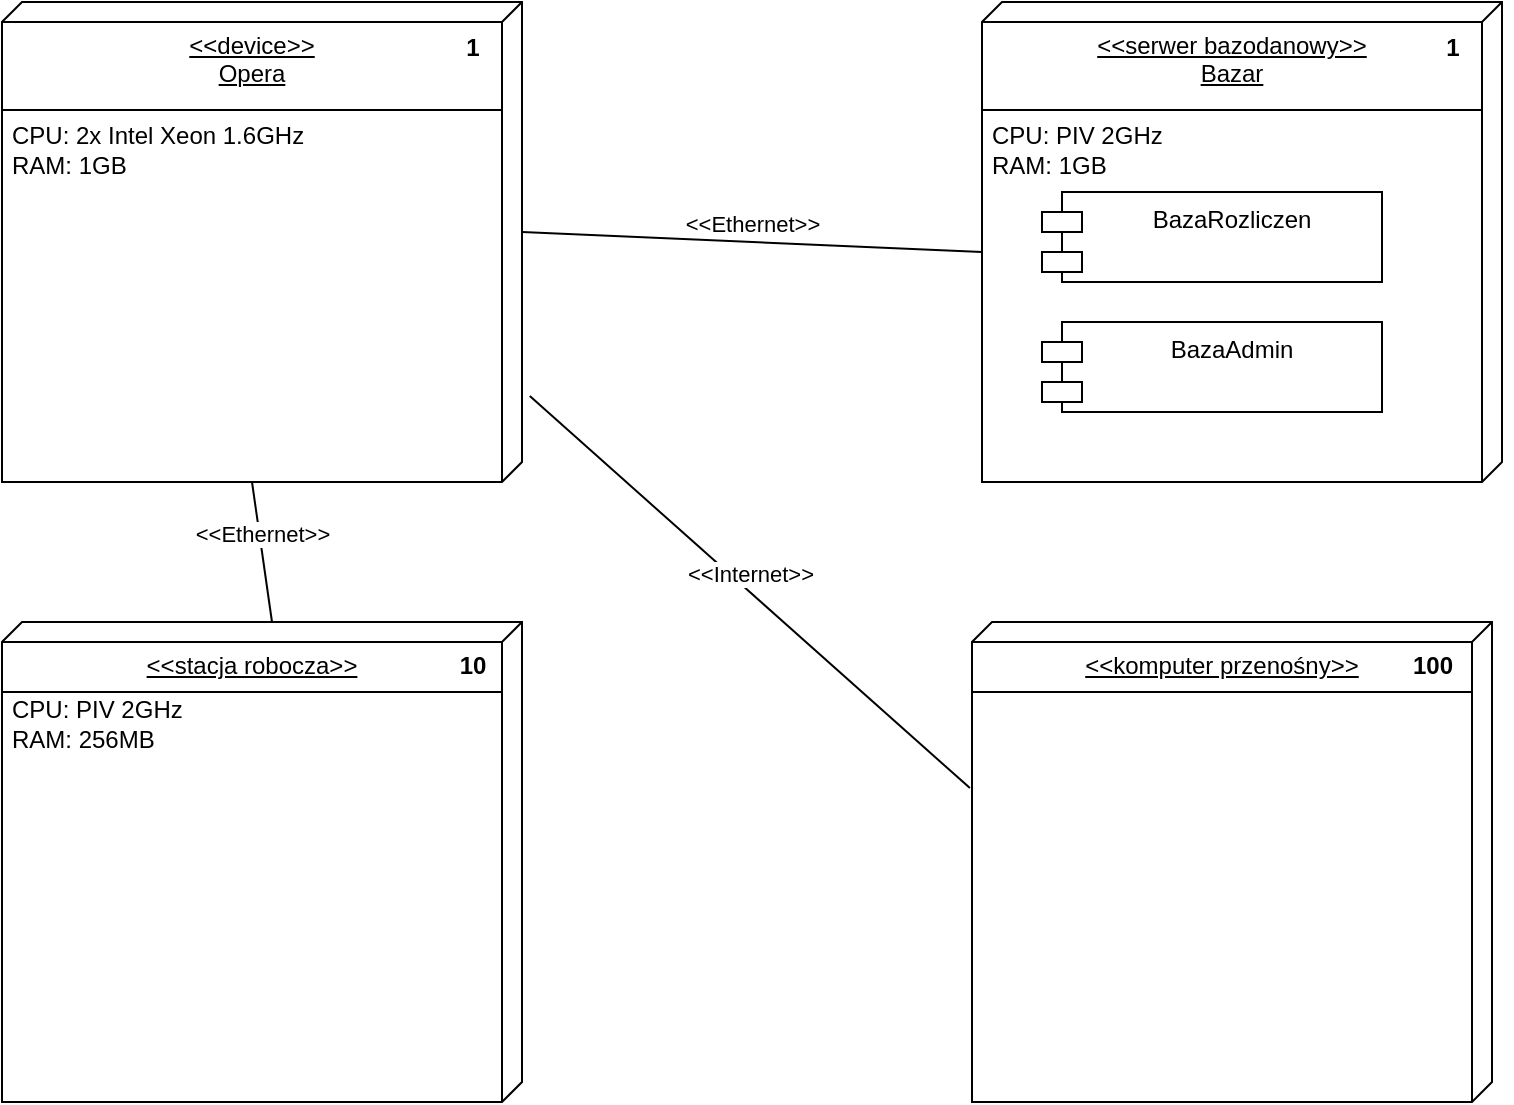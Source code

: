 <mxfile version="24.2.5" type="github">
  <diagram name="Strona-1" id="0XVHCtTMGLhsiArneO4f">
    <mxGraphModel dx="1393" dy="758" grid="1" gridSize="10" guides="1" tooltips="1" connect="1" arrows="1" fold="1" page="1" pageScale="1" pageWidth="827" pageHeight="1169" math="0" shadow="0">
      <root>
        <mxCell id="0" />
        <mxCell id="1" parent="0" />
        <mxCell id="JoC4vt0uxFuf1quDbikh-2" value="&amp;lt;&amp;lt;device&amp;gt;&amp;gt;&lt;br&gt;&lt;div style=&quot;&quot;&gt;&lt;span style=&quot;background-color: initial;&quot;&gt;Opera&lt;/span&gt;&lt;/div&gt;&lt;div style=&quot;&quot;&gt;&lt;span style=&quot;background-color: initial;&quot;&gt;&lt;br&gt;&lt;/span&gt;&lt;/div&gt;&lt;div style=&quot;text-align: left;&quot;&gt;&lt;span style=&quot;background-color: initial;&quot;&gt;&lt;br&gt;&lt;/span&gt;&lt;/div&gt;" style="verticalAlign=top;align=center;spacingTop=8;spacingLeft=2;spacingRight=12;shape=cube;size=10;direction=south;fontStyle=4;html=1;whiteSpace=wrap;" vertex="1" parent="1">
          <mxGeometry x="30" y="240" width="260" height="240" as="geometry" />
        </mxCell>
        <mxCell id="JoC4vt0uxFuf1quDbikh-5" value="" style="line;strokeWidth=1;fillColor=none;align=left;verticalAlign=middle;spacingTop=-1;spacingLeft=3;spacingRight=3;rotatable=0;labelPosition=right;points=[];portConstraint=eastwest;strokeColor=inherit;" vertex="1" parent="1">
          <mxGeometry x="30" y="290" width="250" height="8" as="geometry" />
        </mxCell>
        <mxCell id="JoC4vt0uxFuf1quDbikh-7" value="&amp;lt;&amp;lt;serwer bazodanowy&amp;gt;&amp;gt;&lt;br&gt;&lt;div style=&quot;&quot;&gt;&lt;span style=&quot;background-color: initial;&quot;&gt;Bazar&lt;/span&gt;&lt;/div&gt;" style="verticalAlign=top;align=center;spacingTop=8;spacingLeft=2;spacingRight=12;shape=cube;size=10;direction=south;fontStyle=4;html=1;whiteSpace=wrap;movable=1;resizable=1;rotatable=1;deletable=1;editable=1;locked=0;connectable=1;" vertex="1" parent="1">
          <mxGeometry x="520" y="240" width="260" height="240" as="geometry" />
        </mxCell>
        <mxCell id="JoC4vt0uxFuf1quDbikh-8" value="" style="line;strokeWidth=1;fillColor=none;align=left;verticalAlign=middle;spacingTop=-1;spacingLeft=3;spacingRight=3;rotatable=1;labelPosition=right;points=[];portConstraint=eastwest;strokeColor=inherit;movable=1;resizable=1;deletable=1;editable=1;locked=0;connectable=1;" vertex="1" parent="1">
          <mxGeometry x="520" y="290" width="250" height="8" as="geometry" />
        </mxCell>
        <mxCell id="JoC4vt0uxFuf1quDbikh-11" value="&lt;span style=&quot;font-weight: normal;&quot;&gt;CPU: 2x Intel Xeon 1.6GHz&lt;/span&gt;&lt;div style=&quot;&quot;&gt;&lt;span style=&quot;font-weight: normal;&quot;&gt;RAM: 1GB&lt;/span&gt;&lt;/div&gt;" style="text;align=left;fontStyle=1;verticalAlign=middle;spacingLeft=3;spacingRight=3;strokeColor=none;rotatable=0;points=[[0,0.5],[1,0.5]];portConstraint=eastwest;html=1;" vertex="1" parent="1">
          <mxGeometry x="30" y="298" width="180" height="32" as="geometry" />
        </mxCell>
        <mxCell id="JoC4vt0uxFuf1quDbikh-12" value="&lt;span style=&quot;font-weight: normal;&quot;&gt;CPU: PIV 2GHz&lt;/span&gt;&lt;div style=&quot;&quot;&gt;&lt;span style=&quot;font-weight: normal;&quot;&gt;RAM: 1GB&lt;/span&gt;&lt;/div&gt;" style="text;align=left;fontStyle=1;verticalAlign=middle;spacingLeft=3;spacingRight=3;strokeColor=none;rotatable=0;points=[[0,0.5],[1,0.5]];portConstraint=eastwest;html=1;" vertex="1" parent="1">
          <mxGeometry x="520" y="298" width="180" height="32" as="geometry" />
        </mxCell>
        <mxCell id="JoC4vt0uxFuf1quDbikh-14" value="&amp;lt;&amp;lt;Ethernet&amp;gt;&amp;gt;" style="html=1;verticalAlign=bottom;endArrow=none;curved=0;rounded=0;entryX=0;entryY=0;entryDx=125;entryDy=260;entryPerimeter=0;exitX=0;exitY=0;exitDx=115;exitDy=0;exitPerimeter=0;endFill=0;" edge="1" parent="1" source="JoC4vt0uxFuf1quDbikh-2" target="JoC4vt0uxFuf1quDbikh-7">
          <mxGeometry width="80" relative="1" as="geometry">
            <mxPoint x="320" y="470" as="sourcePoint" />
            <mxPoint x="400" y="470" as="targetPoint" />
          </mxGeometry>
        </mxCell>
        <mxCell id="JoC4vt0uxFuf1quDbikh-15" value="&amp;lt;&amp;lt;stacja robocza&amp;gt;&amp;gt;&lt;br&gt;&lt;div style=&quot;&quot;&gt;&lt;br&gt;&lt;/div&gt;&lt;div style=&quot;&quot;&gt;&lt;span style=&quot;background-color: initial;&quot;&gt;&lt;br&gt;&lt;/span&gt;&lt;/div&gt;&lt;div style=&quot;text-align: left;&quot;&gt;&lt;span style=&quot;background-color: initial;&quot;&gt;&lt;br&gt;&lt;/span&gt;&lt;/div&gt;" style="verticalAlign=top;align=center;spacingTop=8;spacingLeft=2;spacingRight=12;shape=cube;size=10;direction=south;fontStyle=4;html=1;whiteSpace=wrap;" vertex="1" parent="1">
          <mxGeometry x="30" y="550" width="260" height="240" as="geometry" />
        </mxCell>
        <mxCell id="JoC4vt0uxFuf1quDbikh-16" value="" style="line;strokeWidth=1;fillColor=none;align=left;verticalAlign=middle;spacingTop=-1;spacingLeft=3;spacingRight=3;rotatable=0;labelPosition=right;points=[];portConstraint=eastwest;strokeColor=inherit;" vertex="1" parent="1">
          <mxGeometry x="30" y="581" width="250" height="8" as="geometry" />
        </mxCell>
        <mxCell id="JoC4vt0uxFuf1quDbikh-17" value="&amp;lt;&amp;lt;Ethernet&amp;gt;&amp;gt;" style="html=1;verticalAlign=bottom;endArrow=none;curved=0;rounded=0;entryX=0;entryY=0;entryDx=0;entryDy=125;entryPerimeter=0;endFill=0;exitX=0;exitY=0;exitDx=240;exitDy=135;exitPerimeter=0;" edge="1" parent="1" source="JoC4vt0uxFuf1quDbikh-2" target="JoC4vt0uxFuf1quDbikh-15">
          <mxGeometry width="80" relative="1" as="geometry">
            <mxPoint x="150" y="480" as="sourcePoint" />
            <mxPoint x="410" y="510" as="targetPoint" />
          </mxGeometry>
        </mxCell>
        <mxCell id="JoC4vt0uxFuf1quDbikh-18" value="&amp;lt;&amp;lt;komputer przenośny&amp;gt;&amp;gt;" style="verticalAlign=top;align=center;spacingTop=8;spacingLeft=2;spacingRight=12;shape=cube;size=10;direction=south;fontStyle=4;html=1;whiteSpace=wrap;" vertex="1" parent="1">
          <mxGeometry x="515" y="550" width="260" height="240" as="geometry" />
        </mxCell>
        <mxCell id="JoC4vt0uxFuf1quDbikh-19" value="" style="line;strokeWidth=1;fillColor=none;align=left;verticalAlign=middle;spacingTop=-1;spacingLeft=3;spacingRight=3;rotatable=0;labelPosition=right;points=[];portConstraint=eastwest;strokeColor=inherit;" vertex="1" parent="1">
          <mxGeometry x="515" y="581" width="250" height="8" as="geometry" />
        </mxCell>
        <mxCell id="JoC4vt0uxFuf1quDbikh-20" value="100" style="text;align=center;fontStyle=1;verticalAlign=middle;spacingLeft=3;spacingRight=3;strokeColor=none;rotatable=0;points=[[0,0.5],[1,0.5]];portConstraint=eastwest;html=1;" vertex="1" parent="1">
          <mxGeometry x="705" y="559" width="80" height="26" as="geometry" />
        </mxCell>
        <mxCell id="JoC4vt0uxFuf1quDbikh-21" value="1" style="text;align=center;fontStyle=1;verticalAlign=middle;spacingLeft=3;spacingRight=3;strokeColor=none;rotatable=0;points=[[0,0.5],[1,0.5]];portConstraint=eastwest;html=1;" vertex="1" parent="1">
          <mxGeometry x="740" y="250" width="30" height="26" as="geometry" />
        </mxCell>
        <mxCell id="JoC4vt0uxFuf1quDbikh-22" value="1" style="text;align=center;fontStyle=1;verticalAlign=middle;spacingLeft=3;spacingRight=3;strokeColor=none;rotatable=0;points=[[0,0.5],[1,0.5]];portConstraint=eastwest;html=1;" vertex="1" parent="1">
          <mxGeometry x="250" y="250" width="30" height="26" as="geometry" />
        </mxCell>
        <mxCell id="JoC4vt0uxFuf1quDbikh-23" value="10" style="text;align=center;fontStyle=1;verticalAlign=middle;spacingLeft=3;spacingRight=3;strokeColor=none;rotatable=0;points=[[0,0.5],[1,0.5]];portConstraint=eastwest;html=1;" vertex="1" parent="1">
          <mxGeometry x="250" y="559" width="30" height="26" as="geometry" />
        </mxCell>
        <mxCell id="JoC4vt0uxFuf1quDbikh-24" value="&amp;lt;&amp;lt;Internet&amp;gt;&amp;gt;" style="html=1;verticalAlign=bottom;endArrow=none;curved=0;rounded=0;entryX=0.346;entryY=1.004;entryDx=0;entryDy=0;entryPerimeter=0;exitX=0.821;exitY=-0.015;exitDx=0;exitDy=0;exitPerimeter=0;endFill=0;" edge="1" parent="1" source="JoC4vt0uxFuf1quDbikh-2" target="JoC4vt0uxFuf1quDbikh-18">
          <mxGeometry width="80" relative="1" as="geometry">
            <mxPoint x="290" y="470" as="sourcePoint" />
            <mxPoint x="520" y="480" as="targetPoint" />
          </mxGeometry>
        </mxCell>
        <mxCell id="JoC4vt0uxFuf1quDbikh-25" value="&lt;span style=&quot;font-weight: normal;&quot;&gt;CPU: PIV 2GHz&lt;/span&gt;&lt;div style=&quot;&quot;&gt;&lt;span style=&quot;font-weight: normal;&quot;&gt;RAM: 256MB&lt;/span&gt;&lt;/div&gt;" style="text;align=left;fontStyle=1;verticalAlign=middle;spacingLeft=3;spacingRight=3;strokeColor=none;rotatable=0;points=[[0,0.5],[1,0.5]];portConstraint=eastwest;html=1;" vertex="1" parent="1">
          <mxGeometry x="30" y="585" width="180" height="32" as="geometry" />
        </mxCell>
        <mxCell id="JoC4vt0uxFuf1quDbikh-26" value="BazaRozliczen" style="shape=module;align=left;spacingLeft=20;align=center;verticalAlign=top;whiteSpace=wrap;html=1;" vertex="1" parent="1">
          <mxGeometry x="550" y="335" width="170" height="45" as="geometry" />
        </mxCell>
        <mxCell id="JoC4vt0uxFuf1quDbikh-27" value="BazaAdmin" style="shape=module;align=left;spacingLeft=20;align=center;verticalAlign=top;whiteSpace=wrap;html=1;" vertex="1" parent="1">
          <mxGeometry x="550" y="400" width="170" height="45" as="geometry" />
        </mxCell>
      </root>
    </mxGraphModel>
  </diagram>
</mxfile>
